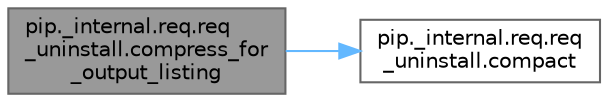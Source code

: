 digraph "pip._internal.req.req_uninstall.compress_for_output_listing"
{
 // LATEX_PDF_SIZE
  bgcolor="transparent";
  edge [fontname=Helvetica,fontsize=10,labelfontname=Helvetica,labelfontsize=10];
  node [fontname=Helvetica,fontsize=10,shape=box,height=0.2,width=0.4];
  rankdir="LR";
  Node1 [id="Node000001",label="pip._internal.req.req\l_uninstall.compress_for\l_output_listing",height=0.2,width=0.4,color="gray40", fillcolor="grey60", style="filled", fontcolor="black",tooltip=" "];
  Node1 -> Node2 [id="edge1_Node000001_Node000002",color="steelblue1",style="solid",tooltip=" "];
  Node2 [id="Node000002",label="pip._internal.req.req\l_uninstall.compact",height=0.2,width=0.4,color="grey40", fillcolor="white", style="filled",URL="$namespacepip_1_1__internal_1_1req_1_1req__uninstall.html#a634681c37a53ec41c50fb77a1b300413",tooltip=" "];
}
